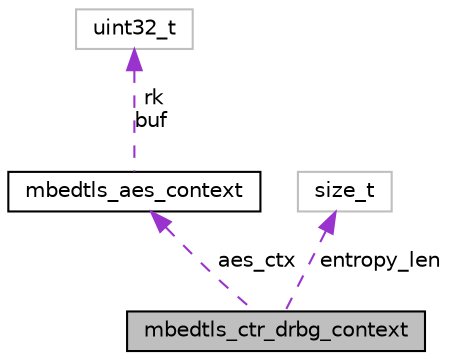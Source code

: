 digraph "mbedtls_ctr_drbg_context"
{
  edge [fontname="Helvetica",fontsize="10",labelfontname="Helvetica",labelfontsize="10"];
  node [fontname="Helvetica",fontsize="10",shape=record];
  Node1 [label="mbedtls_ctr_drbg_context",height=0.2,width=0.4,color="black", fillcolor="grey75", style="filled", fontcolor="black"];
  Node2 -> Node1 [dir="back",color="darkorchid3",fontsize="10",style="dashed",label=" aes_ctx" ,fontname="Helvetica"];
  Node2 [label="mbedtls_aes_context",height=0.2,width=0.4,color="black", fillcolor="white", style="filled",URL="$structmbedtls__aes__context.html",tooltip="AES context structure. "];
  Node3 -> Node2 [dir="back",color="darkorchid3",fontsize="10",style="dashed",label=" rk\nbuf" ,fontname="Helvetica"];
  Node3 [label="uint32_t",height=0.2,width=0.4,color="grey75", fillcolor="white", style="filled"];
  Node4 -> Node1 [dir="back",color="darkorchid3",fontsize="10",style="dashed",label=" entropy_len" ,fontname="Helvetica"];
  Node4 [label="size_t",height=0.2,width=0.4,color="grey75", fillcolor="white", style="filled"];
}
